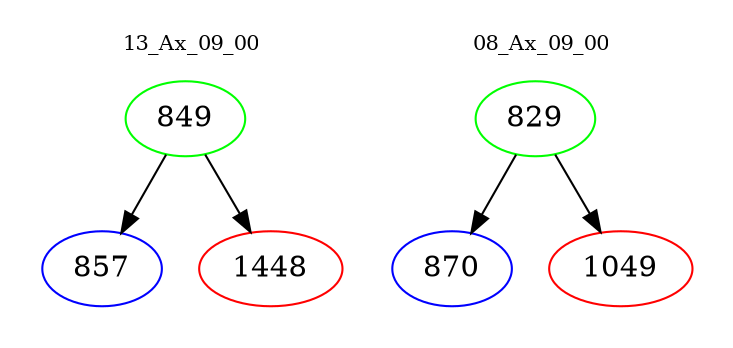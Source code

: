 digraph{
subgraph cluster_0 {
color = white
label = "13_Ax_09_00";
fontsize=10;
T0_849 [label="849", color="green"]
T0_849 -> T0_857 [color="black"]
T0_857 [label="857", color="blue"]
T0_849 -> T0_1448 [color="black"]
T0_1448 [label="1448", color="red"]
}
subgraph cluster_1 {
color = white
label = "08_Ax_09_00";
fontsize=10;
T1_829 [label="829", color="green"]
T1_829 -> T1_870 [color="black"]
T1_870 [label="870", color="blue"]
T1_829 -> T1_1049 [color="black"]
T1_1049 [label="1049", color="red"]
}
}

